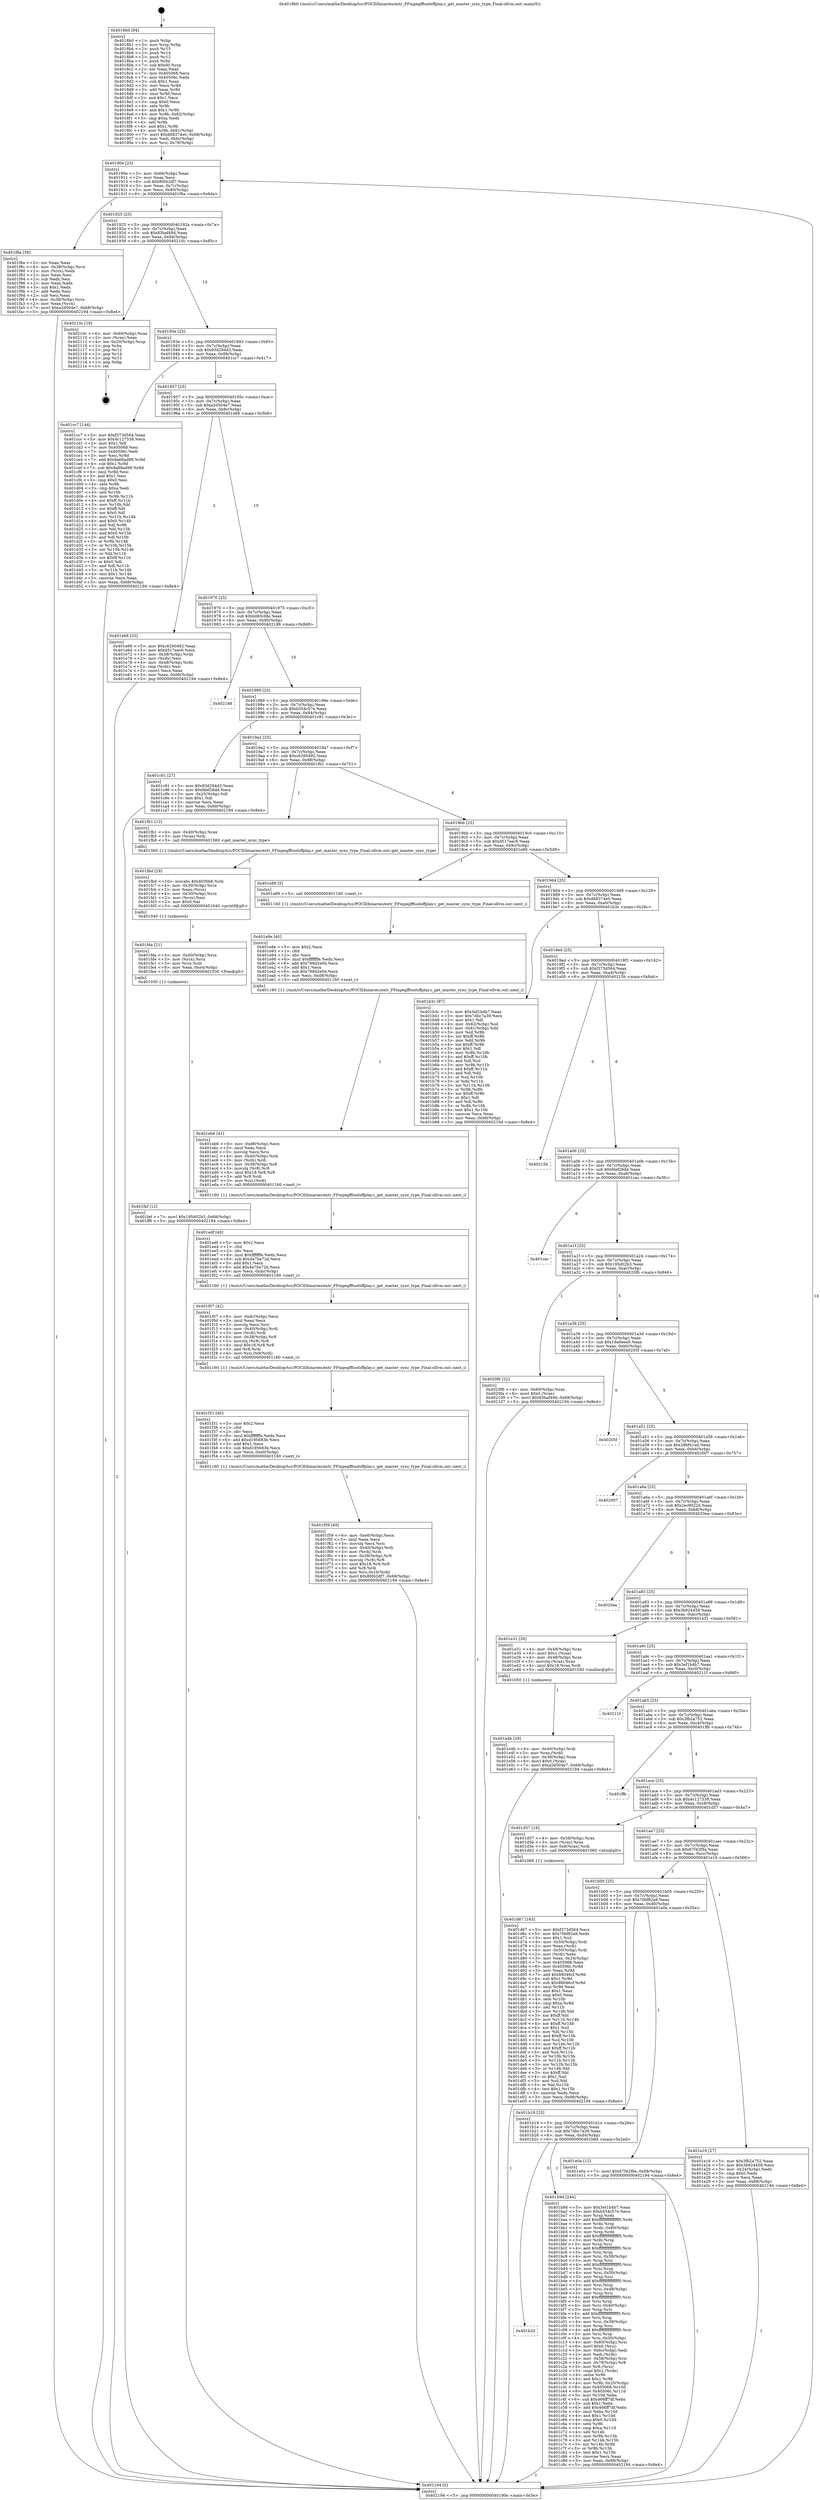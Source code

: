 digraph "0x4018b0" {
  label = "0x4018b0 (/mnt/c/Users/mathe/Desktop/tcc/POCII/binaries/extr_FFmpegfftoolsffplay.c_get_master_sync_type_Final-ollvm.out::main(0))"
  labelloc = "t"
  node[shape=record]

  Entry [label="",width=0.3,height=0.3,shape=circle,fillcolor=black,style=filled]
  "0x40190e" [label="{
     0x40190e [23]\l
     | [instrs]\l
     &nbsp;&nbsp;0x40190e \<+3\>: mov -0x68(%rbp),%eax\l
     &nbsp;&nbsp;0x401911 \<+2\>: mov %eax,%ecx\l
     &nbsp;&nbsp;0x401913 \<+6\>: sub $0x80f42df7,%ecx\l
     &nbsp;&nbsp;0x401919 \<+3\>: mov %eax,-0x7c(%rbp)\l
     &nbsp;&nbsp;0x40191c \<+3\>: mov %ecx,-0x80(%rbp)\l
     &nbsp;&nbsp;0x40191f \<+6\>: je 0000000000401f8a \<main+0x6da\>\l
  }"]
  "0x401f8a" [label="{
     0x401f8a [39]\l
     | [instrs]\l
     &nbsp;&nbsp;0x401f8a \<+2\>: xor %eax,%eax\l
     &nbsp;&nbsp;0x401f8c \<+4\>: mov -0x38(%rbp),%rcx\l
     &nbsp;&nbsp;0x401f90 \<+2\>: mov (%rcx),%edx\l
     &nbsp;&nbsp;0x401f92 \<+2\>: mov %eax,%esi\l
     &nbsp;&nbsp;0x401f94 \<+2\>: sub %edx,%esi\l
     &nbsp;&nbsp;0x401f96 \<+2\>: mov %eax,%edx\l
     &nbsp;&nbsp;0x401f98 \<+3\>: sub $0x1,%edx\l
     &nbsp;&nbsp;0x401f9b \<+2\>: add %edx,%esi\l
     &nbsp;&nbsp;0x401f9d \<+2\>: sub %esi,%eax\l
     &nbsp;&nbsp;0x401f9f \<+4\>: mov -0x38(%rbp),%rcx\l
     &nbsp;&nbsp;0x401fa3 \<+2\>: mov %eax,(%rcx)\l
     &nbsp;&nbsp;0x401fa5 \<+7\>: movl $0xa2d504e7,-0x68(%rbp)\l
     &nbsp;&nbsp;0x401fac \<+5\>: jmp 0000000000402194 \<main+0x8e4\>\l
  }"]
  "0x401925" [label="{
     0x401925 [25]\l
     | [instrs]\l
     &nbsp;&nbsp;0x401925 \<+5\>: jmp 000000000040192a \<main+0x7a\>\l
     &nbsp;&nbsp;0x40192a \<+3\>: mov -0x7c(%rbp),%eax\l
     &nbsp;&nbsp;0x40192d \<+5\>: sub $0x83baf49d,%eax\l
     &nbsp;&nbsp;0x401932 \<+6\>: mov %eax,-0x84(%rbp)\l
     &nbsp;&nbsp;0x401938 \<+6\>: je 000000000040210c \<main+0x85c\>\l
  }"]
  Exit [label="",width=0.3,height=0.3,shape=circle,fillcolor=black,style=filled,peripheries=2]
  "0x40210c" [label="{
     0x40210c [19]\l
     | [instrs]\l
     &nbsp;&nbsp;0x40210c \<+4\>: mov -0x60(%rbp),%rax\l
     &nbsp;&nbsp;0x402110 \<+2\>: mov (%rax),%eax\l
     &nbsp;&nbsp;0x402112 \<+4\>: lea -0x20(%rbp),%rsp\l
     &nbsp;&nbsp;0x402116 \<+1\>: pop %rbx\l
     &nbsp;&nbsp;0x402117 \<+2\>: pop %r12\l
     &nbsp;&nbsp;0x402119 \<+2\>: pop %r14\l
     &nbsp;&nbsp;0x40211b \<+2\>: pop %r15\l
     &nbsp;&nbsp;0x40211d \<+1\>: pop %rbp\l
     &nbsp;&nbsp;0x40211e \<+1\>: ret\l
  }"]
  "0x40193e" [label="{
     0x40193e [25]\l
     | [instrs]\l
     &nbsp;&nbsp;0x40193e \<+5\>: jmp 0000000000401943 \<main+0x93\>\l
     &nbsp;&nbsp;0x401943 \<+3\>: mov -0x7c(%rbp),%eax\l
     &nbsp;&nbsp;0x401946 \<+5\>: sub $0x93d294d3,%eax\l
     &nbsp;&nbsp;0x40194b \<+6\>: mov %eax,-0x88(%rbp)\l
     &nbsp;&nbsp;0x401951 \<+6\>: je 0000000000401cc7 \<main+0x417\>\l
  }"]
  "0x401fef" [label="{
     0x401fef [12]\l
     | [instrs]\l
     &nbsp;&nbsp;0x401fef \<+7\>: movl $0x195d02b3,-0x68(%rbp)\l
     &nbsp;&nbsp;0x401ff6 \<+5\>: jmp 0000000000402194 \<main+0x8e4\>\l
  }"]
  "0x401cc7" [label="{
     0x401cc7 [144]\l
     | [instrs]\l
     &nbsp;&nbsp;0x401cc7 \<+5\>: mov $0xf373d564,%eax\l
     &nbsp;&nbsp;0x401ccc \<+5\>: mov $0x4c127538,%ecx\l
     &nbsp;&nbsp;0x401cd1 \<+2\>: mov $0x1,%dl\l
     &nbsp;&nbsp;0x401cd3 \<+7\>: mov 0x405068,%esi\l
     &nbsp;&nbsp;0x401cda \<+7\>: mov 0x40506c,%edi\l
     &nbsp;&nbsp;0x401ce1 \<+3\>: mov %esi,%r8d\l
     &nbsp;&nbsp;0x401ce4 \<+7\>: add $0x9a68ad99,%r8d\l
     &nbsp;&nbsp;0x401ceb \<+4\>: sub $0x1,%r8d\l
     &nbsp;&nbsp;0x401cef \<+7\>: sub $0x9a68ad99,%r8d\l
     &nbsp;&nbsp;0x401cf6 \<+4\>: imul %r8d,%esi\l
     &nbsp;&nbsp;0x401cfa \<+3\>: and $0x1,%esi\l
     &nbsp;&nbsp;0x401cfd \<+3\>: cmp $0x0,%esi\l
     &nbsp;&nbsp;0x401d00 \<+4\>: sete %r9b\l
     &nbsp;&nbsp;0x401d04 \<+3\>: cmp $0xa,%edi\l
     &nbsp;&nbsp;0x401d07 \<+4\>: setl %r10b\l
     &nbsp;&nbsp;0x401d0b \<+3\>: mov %r9b,%r11b\l
     &nbsp;&nbsp;0x401d0e \<+4\>: xor $0xff,%r11b\l
     &nbsp;&nbsp;0x401d12 \<+3\>: mov %r10b,%bl\l
     &nbsp;&nbsp;0x401d15 \<+3\>: xor $0xff,%bl\l
     &nbsp;&nbsp;0x401d18 \<+3\>: xor $0x0,%dl\l
     &nbsp;&nbsp;0x401d1b \<+3\>: mov %r11b,%r14b\l
     &nbsp;&nbsp;0x401d1e \<+4\>: and $0x0,%r14b\l
     &nbsp;&nbsp;0x401d22 \<+3\>: and %dl,%r9b\l
     &nbsp;&nbsp;0x401d25 \<+3\>: mov %bl,%r15b\l
     &nbsp;&nbsp;0x401d28 \<+4\>: and $0x0,%r15b\l
     &nbsp;&nbsp;0x401d2c \<+3\>: and %dl,%r10b\l
     &nbsp;&nbsp;0x401d2f \<+3\>: or %r9b,%r14b\l
     &nbsp;&nbsp;0x401d32 \<+3\>: or %r10b,%r15b\l
     &nbsp;&nbsp;0x401d35 \<+3\>: xor %r15b,%r14b\l
     &nbsp;&nbsp;0x401d38 \<+3\>: or %bl,%r11b\l
     &nbsp;&nbsp;0x401d3b \<+4\>: xor $0xff,%r11b\l
     &nbsp;&nbsp;0x401d3f \<+3\>: or $0x0,%dl\l
     &nbsp;&nbsp;0x401d42 \<+3\>: and %dl,%r11b\l
     &nbsp;&nbsp;0x401d45 \<+3\>: or %r11b,%r14b\l
     &nbsp;&nbsp;0x401d48 \<+4\>: test $0x1,%r14b\l
     &nbsp;&nbsp;0x401d4c \<+3\>: cmovne %ecx,%eax\l
     &nbsp;&nbsp;0x401d4f \<+3\>: mov %eax,-0x68(%rbp)\l
     &nbsp;&nbsp;0x401d52 \<+5\>: jmp 0000000000402194 \<main+0x8e4\>\l
  }"]
  "0x401957" [label="{
     0x401957 [25]\l
     | [instrs]\l
     &nbsp;&nbsp;0x401957 \<+5\>: jmp 000000000040195c \<main+0xac\>\l
     &nbsp;&nbsp;0x40195c \<+3\>: mov -0x7c(%rbp),%eax\l
     &nbsp;&nbsp;0x40195f \<+5\>: sub $0xa2d504e7,%eax\l
     &nbsp;&nbsp;0x401964 \<+6\>: mov %eax,-0x8c(%rbp)\l
     &nbsp;&nbsp;0x40196a \<+6\>: je 0000000000401e68 \<main+0x5b8\>\l
  }"]
  "0x401fda" [label="{
     0x401fda [21]\l
     | [instrs]\l
     &nbsp;&nbsp;0x401fda \<+4\>: mov -0x40(%rbp),%rcx\l
     &nbsp;&nbsp;0x401fde \<+3\>: mov (%rcx),%rcx\l
     &nbsp;&nbsp;0x401fe1 \<+3\>: mov %rcx,%rdi\l
     &nbsp;&nbsp;0x401fe4 \<+6\>: mov %eax,-0xe4(%rbp)\l
     &nbsp;&nbsp;0x401fea \<+5\>: call 0000000000401030 \<free@plt\>\l
     | [calls]\l
     &nbsp;&nbsp;0x401030 \{1\} (unknown)\l
  }"]
  "0x401e68" [label="{
     0x401e68 [33]\l
     | [instrs]\l
     &nbsp;&nbsp;0x401e68 \<+5\>: mov $0xc6260492,%eax\l
     &nbsp;&nbsp;0x401e6d \<+5\>: mov $0xd517eec6,%ecx\l
     &nbsp;&nbsp;0x401e72 \<+4\>: mov -0x38(%rbp),%rdx\l
     &nbsp;&nbsp;0x401e76 \<+2\>: mov (%rdx),%esi\l
     &nbsp;&nbsp;0x401e78 \<+4\>: mov -0x48(%rbp),%rdx\l
     &nbsp;&nbsp;0x401e7c \<+2\>: cmp (%rdx),%esi\l
     &nbsp;&nbsp;0x401e7e \<+3\>: cmovl %ecx,%eax\l
     &nbsp;&nbsp;0x401e81 \<+3\>: mov %eax,-0x68(%rbp)\l
     &nbsp;&nbsp;0x401e84 \<+5\>: jmp 0000000000402194 \<main+0x8e4\>\l
  }"]
  "0x401970" [label="{
     0x401970 [25]\l
     | [instrs]\l
     &nbsp;&nbsp;0x401970 \<+5\>: jmp 0000000000401975 \<main+0xc5\>\l
     &nbsp;&nbsp;0x401975 \<+3\>: mov -0x7c(%rbp),%eax\l
     &nbsp;&nbsp;0x401978 \<+5\>: sub $0xb065cfde,%eax\l
     &nbsp;&nbsp;0x40197d \<+6\>: mov %eax,-0x90(%rbp)\l
     &nbsp;&nbsp;0x401983 \<+6\>: je 0000000000402188 \<main+0x8d8\>\l
  }"]
  "0x401fbd" [label="{
     0x401fbd [29]\l
     | [instrs]\l
     &nbsp;&nbsp;0x401fbd \<+10\>: movabs $0x4030b6,%rdi\l
     &nbsp;&nbsp;0x401fc7 \<+4\>: mov -0x30(%rbp),%rcx\l
     &nbsp;&nbsp;0x401fcb \<+2\>: mov %eax,(%rcx)\l
     &nbsp;&nbsp;0x401fcd \<+4\>: mov -0x30(%rbp),%rcx\l
     &nbsp;&nbsp;0x401fd1 \<+2\>: mov (%rcx),%esi\l
     &nbsp;&nbsp;0x401fd3 \<+2\>: mov $0x0,%al\l
     &nbsp;&nbsp;0x401fd5 \<+5\>: call 0000000000401040 \<printf@plt\>\l
     | [calls]\l
     &nbsp;&nbsp;0x401040 \{1\} (unknown)\l
  }"]
  "0x402188" [label="{
     0x402188\l
  }", style=dashed]
  "0x401989" [label="{
     0x401989 [25]\l
     | [instrs]\l
     &nbsp;&nbsp;0x401989 \<+5\>: jmp 000000000040198e \<main+0xde\>\l
     &nbsp;&nbsp;0x40198e \<+3\>: mov -0x7c(%rbp),%eax\l
     &nbsp;&nbsp;0x401991 \<+5\>: sub $0xb554c57e,%eax\l
     &nbsp;&nbsp;0x401996 \<+6\>: mov %eax,-0x94(%rbp)\l
     &nbsp;&nbsp;0x40199c \<+6\>: je 0000000000401c91 \<main+0x3e1\>\l
  }"]
  "0x401f59" [label="{
     0x401f59 [49]\l
     | [instrs]\l
     &nbsp;&nbsp;0x401f59 \<+6\>: mov -0xe0(%rbp),%ecx\l
     &nbsp;&nbsp;0x401f5f \<+3\>: imul %eax,%ecx\l
     &nbsp;&nbsp;0x401f62 \<+3\>: movslq %ecx,%rsi\l
     &nbsp;&nbsp;0x401f65 \<+4\>: mov -0x40(%rbp),%rdi\l
     &nbsp;&nbsp;0x401f69 \<+3\>: mov (%rdi),%rdi\l
     &nbsp;&nbsp;0x401f6c \<+4\>: mov -0x38(%rbp),%r8\l
     &nbsp;&nbsp;0x401f70 \<+3\>: movslq (%r8),%r8\l
     &nbsp;&nbsp;0x401f73 \<+4\>: imul $0x18,%r8,%r8\l
     &nbsp;&nbsp;0x401f77 \<+3\>: add %r8,%rdi\l
     &nbsp;&nbsp;0x401f7a \<+4\>: mov %rsi,0x10(%rdi)\l
     &nbsp;&nbsp;0x401f7e \<+7\>: movl $0x80f42df7,-0x68(%rbp)\l
     &nbsp;&nbsp;0x401f85 \<+5\>: jmp 0000000000402194 \<main+0x8e4\>\l
  }"]
  "0x401c91" [label="{
     0x401c91 [27]\l
     | [instrs]\l
     &nbsp;&nbsp;0x401c91 \<+5\>: mov $0x93d294d3,%eax\l
     &nbsp;&nbsp;0x401c96 \<+5\>: mov $0xfdef26dd,%ecx\l
     &nbsp;&nbsp;0x401c9b \<+3\>: mov -0x25(%rbp),%dl\l
     &nbsp;&nbsp;0x401c9e \<+3\>: test $0x1,%dl\l
     &nbsp;&nbsp;0x401ca1 \<+3\>: cmovne %ecx,%eax\l
     &nbsp;&nbsp;0x401ca4 \<+3\>: mov %eax,-0x68(%rbp)\l
     &nbsp;&nbsp;0x401ca7 \<+5\>: jmp 0000000000402194 \<main+0x8e4\>\l
  }"]
  "0x4019a2" [label="{
     0x4019a2 [25]\l
     | [instrs]\l
     &nbsp;&nbsp;0x4019a2 \<+5\>: jmp 00000000004019a7 \<main+0xf7\>\l
     &nbsp;&nbsp;0x4019a7 \<+3\>: mov -0x7c(%rbp),%eax\l
     &nbsp;&nbsp;0x4019aa \<+5\>: sub $0xc6260492,%eax\l
     &nbsp;&nbsp;0x4019af \<+6\>: mov %eax,-0x98(%rbp)\l
     &nbsp;&nbsp;0x4019b5 \<+6\>: je 0000000000401fb1 \<main+0x701\>\l
  }"]
  "0x401f31" [label="{
     0x401f31 [40]\l
     | [instrs]\l
     &nbsp;&nbsp;0x401f31 \<+5\>: mov $0x2,%ecx\l
     &nbsp;&nbsp;0x401f36 \<+1\>: cltd\l
     &nbsp;&nbsp;0x401f37 \<+2\>: idiv %ecx\l
     &nbsp;&nbsp;0x401f39 \<+6\>: imul $0xfffffffe,%edx,%ecx\l
     &nbsp;&nbsp;0x401f3f \<+6\>: add $0xd195683b,%ecx\l
     &nbsp;&nbsp;0x401f45 \<+3\>: add $0x1,%ecx\l
     &nbsp;&nbsp;0x401f48 \<+6\>: sub $0xd195683b,%ecx\l
     &nbsp;&nbsp;0x401f4e \<+6\>: mov %ecx,-0xe0(%rbp)\l
     &nbsp;&nbsp;0x401f54 \<+5\>: call 0000000000401160 \<next_i\>\l
     | [calls]\l
     &nbsp;&nbsp;0x401160 \{1\} (/mnt/c/Users/mathe/Desktop/tcc/POCII/binaries/extr_FFmpegfftoolsffplay.c_get_master_sync_type_Final-ollvm.out::next_i)\l
  }"]
  "0x401fb1" [label="{
     0x401fb1 [12]\l
     | [instrs]\l
     &nbsp;&nbsp;0x401fb1 \<+4\>: mov -0x40(%rbp),%rax\l
     &nbsp;&nbsp;0x401fb5 \<+3\>: mov (%rax),%rdi\l
     &nbsp;&nbsp;0x401fb8 \<+5\>: call 0000000000401560 \<get_master_sync_type\>\l
     | [calls]\l
     &nbsp;&nbsp;0x401560 \{1\} (/mnt/c/Users/mathe/Desktop/tcc/POCII/binaries/extr_FFmpegfftoolsffplay.c_get_master_sync_type_Final-ollvm.out::get_master_sync_type)\l
  }"]
  "0x4019bb" [label="{
     0x4019bb [25]\l
     | [instrs]\l
     &nbsp;&nbsp;0x4019bb \<+5\>: jmp 00000000004019c0 \<main+0x110\>\l
     &nbsp;&nbsp;0x4019c0 \<+3\>: mov -0x7c(%rbp),%eax\l
     &nbsp;&nbsp;0x4019c3 \<+5\>: sub $0xd517eec6,%eax\l
     &nbsp;&nbsp;0x4019c8 \<+6\>: mov %eax,-0x9c(%rbp)\l
     &nbsp;&nbsp;0x4019ce \<+6\>: je 0000000000401e89 \<main+0x5d9\>\l
  }"]
  "0x401f07" [label="{
     0x401f07 [42]\l
     | [instrs]\l
     &nbsp;&nbsp;0x401f07 \<+6\>: mov -0xdc(%rbp),%ecx\l
     &nbsp;&nbsp;0x401f0d \<+3\>: imul %eax,%ecx\l
     &nbsp;&nbsp;0x401f10 \<+3\>: movslq %ecx,%rsi\l
     &nbsp;&nbsp;0x401f13 \<+4\>: mov -0x40(%rbp),%rdi\l
     &nbsp;&nbsp;0x401f17 \<+3\>: mov (%rdi),%rdi\l
     &nbsp;&nbsp;0x401f1a \<+4\>: mov -0x38(%rbp),%r8\l
     &nbsp;&nbsp;0x401f1e \<+3\>: movslq (%r8),%r8\l
     &nbsp;&nbsp;0x401f21 \<+4\>: imul $0x18,%r8,%r8\l
     &nbsp;&nbsp;0x401f25 \<+3\>: add %r8,%rdi\l
     &nbsp;&nbsp;0x401f28 \<+4\>: mov %rsi,0x8(%rdi)\l
     &nbsp;&nbsp;0x401f2c \<+5\>: call 0000000000401160 \<next_i\>\l
     | [calls]\l
     &nbsp;&nbsp;0x401160 \{1\} (/mnt/c/Users/mathe/Desktop/tcc/POCII/binaries/extr_FFmpegfftoolsffplay.c_get_master_sync_type_Final-ollvm.out::next_i)\l
  }"]
  "0x401e89" [label="{
     0x401e89 [5]\l
     | [instrs]\l
     &nbsp;&nbsp;0x401e89 \<+5\>: call 0000000000401160 \<next_i\>\l
     | [calls]\l
     &nbsp;&nbsp;0x401160 \{1\} (/mnt/c/Users/mathe/Desktop/tcc/POCII/binaries/extr_FFmpegfftoolsffplay.c_get_master_sync_type_Final-ollvm.out::next_i)\l
  }"]
  "0x4019d4" [label="{
     0x4019d4 [25]\l
     | [instrs]\l
     &nbsp;&nbsp;0x4019d4 \<+5\>: jmp 00000000004019d9 \<main+0x129\>\l
     &nbsp;&nbsp;0x4019d9 \<+3\>: mov -0x7c(%rbp),%eax\l
     &nbsp;&nbsp;0x4019dc \<+5\>: sub $0xd68374e0,%eax\l
     &nbsp;&nbsp;0x4019e1 \<+6\>: mov %eax,-0xa0(%rbp)\l
     &nbsp;&nbsp;0x4019e7 \<+6\>: je 0000000000401b3c \<main+0x28c\>\l
  }"]
  "0x401edf" [label="{
     0x401edf [40]\l
     | [instrs]\l
     &nbsp;&nbsp;0x401edf \<+5\>: mov $0x2,%ecx\l
     &nbsp;&nbsp;0x401ee4 \<+1\>: cltd\l
     &nbsp;&nbsp;0x401ee5 \<+2\>: idiv %ecx\l
     &nbsp;&nbsp;0x401ee7 \<+6\>: imul $0xfffffffe,%edx,%ecx\l
     &nbsp;&nbsp;0x401eed \<+6\>: sub $0x4a7ba72d,%ecx\l
     &nbsp;&nbsp;0x401ef3 \<+3\>: add $0x1,%ecx\l
     &nbsp;&nbsp;0x401ef6 \<+6\>: add $0x4a7ba72d,%ecx\l
     &nbsp;&nbsp;0x401efc \<+6\>: mov %ecx,-0xdc(%rbp)\l
     &nbsp;&nbsp;0x401f02 \<+5\>: call 0000000000401160 \<next_i\>\l
     | [calls]\l
     &nbsp;&nbsp;0x401160 \{1\} (/mnt/c/Users/mathe/Desktop/tcc/POCII/binaries/extr_FFmpegfftoolsffplay.c_get_master_sync_type_Final-ollvm.out::next_i)\l
  }"]
  "0x401b3c" [label="{
     0x401b3c [97]\l
     | [instrs]\l
     &nbsp;&nbsp;0x401b3c \<+5\>: mov $0x3ef1b4b7,%eax\l
     &nbsp;&nbsp;0x401b41 \<+5\>: mov $0x7dbc7a39,%ecx\l
     &nbsp;&nbsp;0x401b46 \<+2\>: mov $0x1,%dl\l
     &nbsp;&nbsp;0x401b48 \<+4\>: mov -0x62(%rbp),%sil\l
     &nbsp;&nbsp;0x401b4c \<+4\>: mov -0x61(%rbp),%dil\l
     &nbsp;&nbsp;0x401b50 \<+3\>: mov %sil,%r8b\l
     &nbsp;&nbsp;0x401b53 \<+4\>: xor $0xff,%r8b\l
     &nbsp;&nbsp;0x401b57 \<+3\>: mov %dil,%r9b\l
     &nbsp;&nbsp;0x401b5a \<+4\>: xor $0xff,%r9b\l
     &nbsp;&nbsp;0x401b5e \<+3\>: xor $0x1,%dl\l
     &nbsp;&nbsp;0x401b61 \<+3\>: mov %r8b,%r10b\l
     &nbsp;&nbsp;0x401b64 \<+4\>: and $0xff,%r10b\l
     &nbsp;&nbsp;0x401b68 \<+3\>: and %dl,%sil\l
     &nbsp;&nbsp;0x401b6b \<+3\>: mov %r9b,%r11b\l
     &nbsp;&nbsp;0x401b6e \<+4\>: and $0xff,%r11b\l
     &nbsp;&nbsp;0x401b72 \<+3\>: and %dl,%dil\l
     &nbsp;&nbsp;0x401b75 \<+3\>: or %sil,%r10b\l
     &nbsp;&nbsp;0x401b78 \<+3\>: or %dil,%r11b\l
     &nbsp;&nbsp;0x401b7b \<+3\>: xor %r11b,%r10b\l
     &nbsp;&nbsp;0x401b7e \<+3\>: or %r9b,%r8b\l
     &nbsp;&nbsp;0x401b81 \<+4\>: xor $0xff,%r8b\l
     &nbsp;&nbsp;0x401b85 \<+3\>: or $0x1,%dl\l
     &nbsp;&nbsp;0x401b88 \<+3\>: and %dl,%r8b\l
     &nbsp;&nbsp;0x401b8b \<+3\>: or %r8b,%r10b\l
     &nbsp;&nbsp;0x401b8e \<+4\>: test $0x1,%r10b\l
     &nbsp;&nbsp;0x401b92 \<+3\>: cmovne %ecx,%eax\l
     &nbsp;&nbsp;0x401b95 \<+3\>: mov %eax,-0x68(%rbp)\l
     &nbsp;&nbsp;0x401b98 \<+5\>: jmp 0000000000402194 \<main+0x8e4\>\l
  }"]
  "0x4019ed" [label="{
     0x4019ed [25]\l
     | [instrs]\l
     &nbsp;&nbsp;0x4019ed \<+5\>: jmp 00000000004019f2 \<main+0x142\>\l
     &nbsp;&nbsp;0x4019f2 \<+3\>: mov -0x7c(%rbp),%eax\l
     &nbsp;&nbsp;0x4019f5 \<+5\>: sub $0xf373d564,%eax\l
     &nbsp;&nbsp;0x4019fa \<+6\>: mov %eax,-0xa4(%rbp)\l
     &nbsp;&nbsp;0x401a00 \<+6\>: je 000000000040215b \<main+0x8ab\>\l
  }"]
  "0x402194" [label="{
     0x402194 [5]\l
     | [instrs]\l
     &nbsp;&nbsp;0x402194 \<+5\>: jmp 000000000040190e \<main+0x5e\>\l
  }"]
  "0x4018b0" [label="{
     0x4018b0 [94]\l
     | [instrs]\l
     &nbsp;&nbsp;0x4018b0 \<+1\>: push %rbp\l
     &nbsp;&nbsp;0x4018b1 \<+3\>: mov %rsp,%rbp\l
     &nbsp;&nbsp;0x4018b4 \<+2\>: push %r15\l
     &nbsp;&nbsp;0x4018b6 \<+2\>: push %r14\l
     &nbsp;&nbsp;0x4018b8 \<+2\>: push %r12\l
     &nbsp;&nbsp;0x4018ba \<+1\>: push %rbx\l
     &nbsp;&nbsp;0x4018bb \<+7\>: sub $0xd0,%rsp\l
     &nbsp;&nbsp;0x4018c2 \<+2\>: xor %eax,%eax\l
     &nbsp;&nbsp;0x4018c4 \<+7\>: mov 0x405068,%ecx\l
     &nbsp;&nbsp;0x4018cb \<+7\>: mov 0x40506c,%edx\l
     &nbsp;&nbsp;0x4018d2 \<+3\>: sub $0x1,%eax\l
     &nbsp;&nbsp;0x4018d5 \<+3\>: mov %ecx,%r8d\l
     &nbsp;&nbsp;0x4018d8 \<+3\>: add %eax,%r8d\l
     &nbsp;&nbsp;0x4018db \<+4\>: imul %r8d,%ecx\l
     &nbsp;&nbsp;0x4018df \<+3\>: and $0x1,%ecx\l
     &nbsp;&nbsp;0x4018e2 \<+3\>: cmp $0x0,%ecx\l
     &nbsp;&nbsp;0x4018e5 \<+4\>: sete %r9b\l
     &nbsp;&nbsp;0x4018e9 \<+4\>: and $0x1,%r9b\l
     &nbsp;&nbsp;0x4018ed \<+4\>: mov %r9b,-0x62(%rbp)\l
     &nbsp;&nbsp;0x4018f1 \<+3\>: cmp $0xa,%edx\l
     &nbsp;&nbsp;0x4018f4 \<+4\>: setl %r9b\l
     &nbsp;&nbsp;0x4018f8 \<+4\>: and $0x1,%r9b\l
     &nbsp;&nbsp;0x4018fc \<+4\>: mov %r9b,-0x61(%rbp)\l
     &nbsp;&nbsp;0x401900 \<+7\>: movl $0xd68374e0,-0x68(%rbp)\l
     &nbsp;&nbsp;0x401907 \<+3\>: mov %edi,-0x6c(%rbp)\l
     &nbsp;&nbsp;0x40190a \<+4\>: mov %rsi,-0x78(%rbp)\l
  }"]
  "0x401eb6" [label="{
     0x401eb6 [41]\l
     | [instrs]\l
     &nbsp;&nbsp;0x401eb6 \<+6\>: mov -0xd8(%rbp),%ecx\l
     &nbsp;&nbsp;0x401ebc \<+3\>: imul %eax,%ecx\l
     &nbsp;&nbsp;0x401ebf \<+3\>: movslq %ecx,%rsi\l
     &nbsp;&nbsp;0x401ec2 \<+4\>: mov -0x40(%rbp),%rdi\l
     &nbsp;&nbsp;0x401ec6 \<+3\>: mov (%rdi),%rdi\l
     &nbsp;&nbsp;0x401ec9 \<+4\>: mov -0x38(%rbp),%r8\l
     &nbsp;&nbsp;0x401ecd \<+3\>: movslq (%r8),%r8\l
     &nbsp;&nbsp;0x401ed0 \<+4\>: imul $0x18,%r8,%r8\l
     &nbsp;&nbsp;0x401ed4 \<+3\>: add %r8,%rdi\l
     &nbsp;&nbsp;0x401ed7 \<+3\>: mov %rsi,(%rdi)\l
     &nbsp;&nbsp;0x401eda \<+5\>: call 0000000000401160 \<next_i\>\l
     | [calls]\l
     &nbsp;&nbsp;0x401160 \{1\} (/mnt/c/Users/mathe/Desktop/tcc/POCII/binaries/extr_FFmpegfftoolsffplay.c_get_master_sync_type_Final-ollvm.out::next_i)\l
  }"]
  "0x40215b" [label="{
     0x40215b\l
  }", style=dashed]
  "0x401a06" [label="{
     0x401a06 [25]\l
     | [instrs]\l
     &nbsp;&nbsp;0x401a06 \<+5\>: jmp 0000000000401a0b \<main+0x15b\>\l
     &nbsp;&nbsp;0x401a0b \<+3\>: mov -0x7c(%rbp),%eax\l
     &nbsp;&nbsp;0x401a0e \<+5\>: sub $0xfdef26dd,%eax\l
     &nbsp;&nbsp;0x401a13 \<+6\>: mov %eax,-0xa8(%rbp)\l
     &nbsp;&nbsp;0x401a19 \<+6\>: je 0000000000401cac \<main+0x3fc\>\l
  }"]
  "0x401e8e" [label="{
     0x401e8e [40]\l
     | [instrs]\l
     &nbsp;&nbsp;0x401e8e \<+5\>: mov $0x2,%ecx\l
     &nbsp;&nbsp;0x401e93 \<+1\>: cltd\l
     &nbsp;&nbsp;0x401e94 \<+2\>: idiv %ecx\l
     &nbsp;&nbsp;0x401e96 \<+6\>: imul $0xfffffffe,%edx,%ecx\l
     &nbsp;&nbsp;0x401e9c \<+6\>: add $0x798d2e0d,%ecx\l
     &nbsp;&nbsp;0x401ea2 \<+3\>: add $0x1,%ecx\l
     &nbsp;&nbsp;0x401ea5 \<+6\>: sub $0x798d2e0d,%ecx\l
     &nbsp;&nbsp;0x401eab \<+6\>: mov %ecx,-0xd8(%rbp)\l
     &nbsp;&nbsp;0x401eb1 \<+5\>: call 0000000000401160 \<next_i\>\l
     | [calls]\l
     &nbsp;&nbsp;0x401160 \{1\} (/mnt/c/Users/mathe/Desktop/tcc/POCII/binaries/extr_FFmpegfftoolsffplay.c_get_master_sync_type_Final-ollvm.out::next_i)\l
  }"]
  "0x401cac" [label="{
     0x401cac\l
  }", style=dashed]
  "0x401a1f" [label="{
     0x401a1f [25]\l
     | [instrs]\l
     &nbsp;&nbsp;0x401a1f \<+5\>: jmp 0000000000401a24 \<main+0x174\>\l
     &nbsp;&nbsp;0x401a24 \<+3\>: mov -0x7c(%rbp),%eax\l
     &nbsp;&nbsp;0x401a27 \<+5\>: sub $0x195d02b3,%eax\l
     &nbsp;&nbsp;0x401a2c \<+6\>: mov %eax,-0xac(%rbp)\l
     &nbsp;&nbsp;0x401a32 \<+6\>: je 00000000004020f6 \<main+0x846\>\l
  }"]
  "0x401e4b" [label="{
     0x401e4b [29]\l
     | [instrs]\l
     &nbsp;&nbsp;0x401e4b \<+4\>: mov -0x40(%rbp),%rdi\l
     &nbsp;&nbsp;0x401e4f \<+3\>: mov %rax,(%rdi)\l
     &nbsp;&nbsp;0x401e52 \<+4\>: mov -0x38(%rbp),%rax\l
     &nbsp;&nbsp;0x401e56 \<+6\>: movl $0x0,(%rax)\l
     &nbsp;&nbsp;0x401e5c \<+7\>: movl $0xa2d504e7,-0x68(%rbp)\l
     &nbsp;&nbsp;0x401e63 \<+5\>: jmp 0000000000402194 \<main+0x8e4\>\l
  }"]
  "0x4020f6" [label="{
     0x4020f6 [22]\l
     | [instrs]\l
     &nbsp;&nbsp;0x4020f6 \<+4\>: mov -0x60(%rbp),%rax\l
     &nbsp;&nbsp;0x4020fa \<+6\>: movl $0x0,(%rax)\l
     &nbsp;&nbsp;0x402100 \<+7\>: movl $0x83baf49d,-0x68(%rbp)\l
     &nbsp;&nbsp;0x402107 \<+5\>: jmp 0000000000402194 \<main+0x8e4\>\l
  }"]
  "0x401a38" [label="{
     0x401a38 [25]\l
     | [instrs]\l
     &nbsp;&nbsp;0x401a38 \<+5\>: jmp 0000000000401a3d \<main+0x18d\>\l
     &nbsp;&nbsp;0x401a3d \<+3\>: mov -0x7c(%rbp),%eax\l
     &nbsp;&nbsp;0x401a40 \<+5\>: sub $0x19a9eea9,%eax\l
     &nbsp;&nbsp;0x401a45 \<+6\>: mov %eax,-0xb0(%rbp)\l
     &nbsp;&nbsp;0x401a4b \<+6\>: je 000000000040205f \<main+0x7af\>\l
  }"]
  "0x401d67" [label="{
     0x401d67 [163]\l
     | [instrs]\l
     &nbsp;&nbsp;0x401d67 \<+5\>: mov $0xf373d564,%ecx\l
     &nbsp;&nbsp;0x401d6c \<+5\>: mov $0x70bf82a9,%edx\l
     &nbsp;&nbsp;0x401d71 \<+3\>: mov $0x1,%sil\l
     &nbsp;&nbsp;0x401d74 \<+4\>: mov -0x50(%rbp),%rdi\l
     &nbsp;&nbsp;0x401d78 \<+2\>: mov %eax,(%rdi)\l
     &nbsp;&nbsp;0x401d7a \<+4\>: mov -0x50(%rbp),%rdi\l
     &nbsp;&nbsp;0x401d7e \<+2\>: mov (%rdi),%eax\l
     &nbsp;&nbsp;0x401d80 \<+3\>: mov %eax,-0x24(%rbp)\l
     &nbsp;&nbsp;0x401d83 \<+7\>: mov 0x405068,%eax\l
     &nbsp;&nbsp;0x401d8a \<+8\>: mov 0x40506c,%r8d\l
     &nbsp;&nbsp;0x401d92 \<+3\>: mov %eax,%r9d\l
     &nbsp;&nbsp;0x401d95 \<+7\>: add $0x88046cf,%r9d\l
     &nbsp;&nbsp;0x401d9c \<+4\>: sub $0x1,%r9d\l
     &nbsp;&nbsp;0x401da0 \<+7\>: sub $0x88046cf,%r9d\l
     &nbsp;&nbsp;0x401da7 \<+4\>: imul %r9d,%eax\l
     &nbsp;&nbsp;0x401dab \<+3\>: and $0x1,%eax\l
     &nbsp;&nbsp;0x401dae \<+3\>: cmp $0x0,%eax\l
     &nbsp;&nbsp;0x401db1 \<+4\>: sete %r10b\l
     &nbsp;&nbsp;0x401db5 \<+4\>: cmp $0xa,%r8d\l
     &nbsp;&nbsp;0x401db9 \<+4\>: setl %r11b\l
     &nbsp;&nbsp;0x401dbd \<+3\>: mov %r10b,%bl\l
     &nbsp;&nbsp;0x401dc0 \<+3\>: xor $0xff,%bl\l
     &nbsp;&nbsp;0x401dc3 \<+3\>: mov %r11b,%r14b\l
     &nbsp;&nbsp;0x401dc6 \<+4\>: xor $0xff,%r14b\l
     &nbsp;&nbsp;0x401dca \<+4\>: xor $0x1,%sil\l
     &nbsp;&nbsp;0x401dce \<+3\>: mov %bl,%r15b\l
     &nbsp;&nbsp;0x401dd1 \<+4\>: and $0xff,%r15b\l
     &nbsp;&nbsp;0x401dd5 \<+3\>: and %sil,%r10b\l
     &nbsp;&nbsp;0x401dd8 \<+3\>: mov %r14b,%r12b\l
     &nbsp;&nbsp;0x401ddb \<+4\>: and $0xff,%r12b\l
     &nbsp;&nbsp;0x401ddf \<+3\>: and %sil,%r11b\l
     &nbsp;&nbsp;0x401de2 \<+3\>: or %r10b,%r15b\l
     &nbsp;&nbsp;0x401de5 \<+3\>: or %r11b,%r12b\l
     &nbsp;&nbsp;0x401de8 \<+3\>: xor %r12b,%r15b\l
     &nbsp;&nbsp;0x401deb \<+3\>: or %r14b,%bl\l
     &nbsp;&nbsp;0x401dee \<+3\>: xor $0xff,%bl\l
     &nbsp;&nbsp;0x401df1 \<+4\>: or $0x1,%sil\l
     &nbsp;&nbsp;0x401df5 \<+3\>: and %sil,%bl\l
     &nbsp;&nbsp;0x401df8 \<+3\>: or %bl,%r15b\l
     &nbsp;&nbsp;0x401dfb \<+4\>: test $0x1,%r15b\l
     &nbsp;&nbsp;0x401dff \<+3\>: cmovne %edx,%ecx\l
     &nbsp;&nbsp;0x401e02 \<+3\>: mov %ecx,-0x68(%rbp)\l
     &nbsp;&nbsp;0x401e05 \<+5\>: jmp 0000000000402194 \<main+0x8e4\>\l
  }"]
  "0x40205f" [label="{
     0x40205f\l
  }", style=dashed]
  "0x401a51" [label="{
     0x401a51 [25]\l
     | [instrs]\l
     &nbsp;&nbsp;0x401a51 \<+5\>: jmp 0000000000401a56 \<main+0x1a6\>\l
     &nbsp;&nbsp;0x401a56 \<+3\>: mov -0x7c(%rbp),%eax\l
     &nbsp;&nbsp;0x401a59 \<+5\>: sub $0x28bf41ad,%eax\l
     &nbsp;&nbsp;0x401a5e \<+6\>: mov %eax,-0xb4(%rbp)\l
     &nbsp;&nbsp;0x401a64 \<+6\>: je 0000000000402007 \<main+0x757\>\l
  }"]
  "0x401b32" [label="{
     0x401b32\l
  }", style=dashed]
  "0x402007" [label="{
     0x402007\l
  }", style=dashed]
  "0x401a6a" [label="{
     0x401a6a [25]\l
     | [instrs]\l
     &nbsp;&nbsp;0x401a6a \<+5\>: jmp 0000000000401a6f \<main+0x1bf\>\l
     &nbsp;&nbsp;0x401a6f \<+3\>: mov -0x7c(%rbp),%eax\l
     &nbsp;&nbsp;0x401a72 \<+5\>: sub $0x2ec9022d,%eax\l
     &nbsp;&nbsp;0x401a77 \<+6\>: mov %eax,-0xb8(%rbp)\l
     &nbsp;&nbsp;0x401a7d \<+6\>: je 00000000004020ea \<main+0x83a\>\l
  }"]
  "0x401b9d" [label="{
     0x401b9d [244]\l
     | [instrs]\l
     &nbsp;&nbsp;0x401b9d \<+5\>: mov $0x3ef1b4b7,%eax\l
     &nbsp;&nbsp;0x401ba2 \<+5\>: mov $0xb554c57e,%ecx\l
     &nbsp;&nbsp;0x401ba7 \<+3\>: mov %rsp,%rdx\l
     &nbsp;&nbsp;0x401baa \<+4\>: add $0xfffffffffffffff0,%rdx\l
     &nbsp;&nbsp;0x401bae \<+3\>: mov %rdx,%rsp\l
     &nbsp;&nbsp;0x401bb1 \<+4\>: mov %rdx,-0x60(%rbp)\l
     &nbsp;&nbsp;0x401bb5 \<+3\>: mov %rsp,%rdx\l
     &nbsp;&nbsp;0x401bb8 \<+4\>: add $0xfffffffffffffff0,%rdx\l
     &nbsp;&nbsp;0x401bbc \<+3\>: mov %rdx,%rsp\l
     &nbsp;&nbsp;0x401bbf \<+3\>: mov %rsp,%rsi\l
     &nbsp;&nbsp;0x401bc2 \<+4\>: add $0xfffffffffffffff0,%rsi\l
     &nbsp;&nbsp;0x401bc6 \<+3\>: mov %rsi,%rsp\l
     &nbsp;&nbsp;0x401bc9 \<+4\>: mov %rsi,-0x58(%rbp)\l
     &nbsp;&nbsp;0x401bcd \<+3\>: mov %rsp,%rsi\l
     &nbsp;&nbsp;0x401bd0 \<+4\>: add $0xfffffffffffffff0,%rsi\l
     &nbsp;&nbsp;0x401bd4 \<+3\>: mov %rsi,%rsp\l
     &nbsp;&nbsp;0x401bd7 \<+4\>: mov %rsi,-0x50(%rbp)\l
     &nbsp;&nbsp;0x401bdb \<+3\>: mov %rsp,%rsi\l
     &nbsp;&nbsp;0x401bde \<+4\>: add $0xfffffffffffffff0,%rsi\l
     &nbsp;&nbsp;0x401be2 \<+3\>: mov %rsi,%rsp\l
     &nbsp;&nbsp;0x401be5 \<+4\>: mov %rsi,-0x48(%rbp)\l
     &nbsp;&nbsp;0x401be9 \<+3\>: mov %rsp,%rsi\l
     &nbsp;&nbsp;0x401bec \<+4\>: add $0xfffffffffffffff0,%rsi\l
     &nbsp;&nbsp;0x401bf0 \<+3\>: mov %rsi,%rsp\l
     &nbsp;&nbsp;0x401bf3 \<+4\>: mov %rsi,-0x40(%rbp)\l
     &nbsp;&nbsp;0x401bf7 \<+3\>: mov %rsp,%rsi\l
     &nbsp;&nbsp;0x401bfa \<+4\>: add $0xfffffffffffffff0,%rsi\l
     &nbsp;&nbsp;0x401bfe \<+3\>: mov %rsi,%rsp\l
     &nbsp;&nbsp;0x401c01 \<+4\>: mov %rsi,-0x38(%rbp)\l
     &nbsp;&nbsp;0x401c05 \<+3\>: mov %rsp,%rsi\l
     &nbsp;&nbsp;0x401c08 \<+4\>: add $0xfffffffffffffff0,%rsi\l
     &nbsp;&nbsp;0x401c0c \<+3\>: mov %rsi,%rsp\l
     &nbsp;&nbsp;0x401c0f \<+4\>: mov %rsi,-0x30(%rbp)\l
     &nbsp;&nbsp;0x401c13 \<+4\>: mov -0x60(%rbp),%rsi\l
     &nbsp;&nbsp;0x401c17 \<+6\>: movl $0x0,(%rsi)\l
     &nbsp;&nbsp;0x401c1d \<+3\>: mov -0x6c(%rbp),%edi\l
     &nbsp;&nbsp;0x401c20 \<+2\>: mov %edi,(%rdx)\l
     &nbsp;&nbsp;0x401c22 \<+4\>: mov -0x58(%rbp),%rsi\l
     &nbsp;&nbsp;0x401c26 \<+4\>: mov -0x78(%rbp),%r8\l
     &nbsp;&nbsp;0x401c2a \<+3\>: mov %r8,(%rsi)\l
     &nbsp;&nbsp;0x401c2d \<+3\>: cmpl $0x2,(%rdx)\l
     &nbsp;&nbsp;0x401c30 \<+4\>: setne %r9b\l
     &nbsp;&nbsp;0x401c34 \<+4\>: and $0x1,%r9b\l
     &nbsp;&nbsp;0x401c38 \<+4\>: mov %r9b,-0x25(%rbp)\l
     &nbsp;&nbsp;0x401c3c \<+8\>: mov 0x405068,%r10d\l
     &nbsp;&nbsp;0x401c44 \<+8\>: mov 0x40506c,%r11d\l
     &nbsp;&nbsp;0x401c4c \<+3\>: mov %r10d,%ebx\l
     &nbsp;&nbsp;0x401c4f \<+6\>: sub $0x466ff7df,%ebx\l
     &nbsp;&nbsp;0x401c55 \<+3\>: sub $0x1,%ebx\l
     &nbsp;&nbsp;0x401c58 \<+6\>: add $0x466ff7df,%ebx\l
     &nbsp;&nbsp;0x401c5e \<+4\>: imul %ebx,%r10d\l
     &nbsp;&nbsp;0x401c62 \<+4\>: and $0x1,%r10d\l
     &nbsp;&nbsp;0x401c66 \<+4\>: cmp $0x0,%r10d\l
     &nbsp;&nbsp;0x401c6a \<+4\>: sete %r9b\l
     &nbsp;&nbsp;0x401c6e \<+4\>: cmp $0xa,%r11d\l
     &nbsp;&nbsp;0x401c72 \<+4\>: setl %r14b\l
     &nbsp;&nbsp;0x401c76 \<+3\>: mov %r9b,%r15b\l
     &nbsp;&nbsp;0x401c79 \<+3\>: and %r14b,%r15b\l
     &nbsp;&nbsp;0x401c7c \<+3\>: xor %r14b,%r9b\l
     &nbsp;&nbsp;0x401c7f \<+3\>: or %r9b,%r15b\l
     &nbsp;&nbsp;0x401c82 \<+4\>: test $0x1,%r15b\l
     &nbsp;&nbsp;0x401c86 \<+3\>: cmovne %ecx,%eax\l
     &nbsp;&nbsp;0x401c89 \<+3\>: mov %eax,-0x68(%rbp)\l
     &nbsp;&nbsp;0x401c8c \<+5\>: jmp 0000000000402194 \<main+0x8e4\>\l
  }"]
  "0x4020ea" [label="{
     0x4020ea\l
  }", style=dashed]
  "0x401a83" [label="{
     0x401a83 [25]\l
     | [instrs]\l
     &nbsp;&nbsp;0x401a83 \<+5\>: jmp 0000000000401a88 \<main+0x1d8\>\l
     &nbsp;&nbsp;0x401a88 \<+3\>: mov -0x7c(%rbp),%eax\l
     &nbsp;&nbsp;0x401a8b \<+5\>: sub $0x3b924458,%eax\l
     &nbsp;&nbsp;0x401a90 \<+6\>: mov %eax,-0xbc(%rbp)\l
     &nbsp;&nbsp;0x401a96 \<+6\>: je 0000000000401e31 \<main+0x581\>\l
  }"]
  "0x401b19" [label="{
     0x401b19 [25]\l
     | [instrs]\l
     &nbsp;&nbsp;0x401b19 \<+5\>: jmp 0000000000401b1e \<main+0x26e\>\l
     &nbsp;&nbsp;0x401b1e \<+3\>: mov -0x7c(%rbp),%eax\l
     &nbsp;&nbsp;0x401b21 \<+5\>: sub $0x7dbc7a39,%eax\l
     &nbsp;&nbsp;0x401b26 \<+6\>: mov %eax,-0xd4(%rbp)\l
     &nbsp;&nbsp;0x401b2c \<+6\>: je 0000000000401b9d \<main+0x2ed\>\l
  }"]
  "0x401e31" [label="{
     0x401e31 [26]\l
     | [instrs]\l
     &nbsp;&nbsp;0x401e31 \<+4\>: mov -0x48(%rbp),%rax\l
     &nbsp;&nbsp;0x401e35 \<+6\>: movl $0x1,(%rax)\l
     &nbsp;&nbsp;0x401e3b \<+4\>: mov -0x48(%rbp),%rax\l
     &nbsp;&nbsp;0x401e3f \<+3\>: movslq (%rax),%rax\l
     &nbsp;&nbsp;0x401e42 \<+4\>: imul $0x18,%rax,%rdi\l
     &nbsp;&nbsp;0x401e46 \<+5\>: call 0000000000401050 \<malloc@plt\>\l
     | [calls]\l
     &nbsp;&nbsp;0x401050 \{1\} (unknown)\l
  }"]
  "0x401a9c" [label="{
     0x401a9c [25]\l
     | [instrs]\l
     &nbsp;&nbsp;0x401a9c \<+5\>: jmp 0000000000401aa1 \<main+0x1f1\>\l
     &nbsp;&nbsp;0x401aa1 \<+3\>: mov -0x7c(%rbp),%eax\l
     &nbsp;&nbsp;0x401aa4 \<+5\>: sub $0x3ef1b4b7,%eax\l
     &nbsp;&nbsp;0x401aa9 \<+6\>: mov %eax,-0xc0(%rbp)\l
     &nbsp;&nbsp;0x401aaf \<+6\>: je 000000000040211f \<main+0x86f\>\l
  }"]
  "0x401e0a" [label="{
     0x401e0a [12]\l
     | [instrs]\l
     &nbsp;&nbsp;0x401e0a \<+7\>: movl $0x67f42f9a,-0x68(%rbp)\l
     &nbsp;&nbsp;0x401e11 \<+5\>: jmp 0000000000402194 \<main+0x8e4\>\l
  }"]
  "0x40211f" [label="{
     0x40211f\l
  }", style=dashed]
  "0x401ab5" [label="{
     0x401ab5 [25]\l
     | [instrs]\l
     &nbsp;&nbsp;0x401ab5 \<+5\>: jmp 0000000000401aba \<main+0x20a\>\l
     &nbsp;&nbsp;0x401aba \<+3\>: mov -0x7c(%rbp),%eax\l
     &nbsp;&nbsp;0x401abd \<+5\>: sub $0x3fb2a752,%eax\l
     &nbsp;&nbsp;0x401ac2 \<+6\>: mov %eax,-0xc4(%rbp)\l
     &nbsp;&nbsp;0x401ac8 \<+6\>: je 0000000000401ffb \<main+0x74b\>\l
  }"]
  "0x401b00" [label="{
     0x401b00 [25]\l
     | [instrs]\l
     &nbsp;&nbsp;0x401b00 \<+5\>: jmp 0000000000401b05 \<main+0x255\>\l
     &nbsp;&nbsp;0x401b05 \<+3\>: mov -0x7c(%rbp),%eax\l
     &nbsp;&nbsp;0x401b08 \<+5\>: sub $0x70bf82a9,%eax\l
     &nbsp;&nbsp;0x401b0d \<+6\>: mov %eax,-0xd0(%rbp)\l
     &nbsp;&nbsp;0x401b13 \<+6\>: je 0000000000401e0a \<main+0x55a\>\l
  }"]
  "0x401ffb" [label="{
     0x401ffb\l
  }", style=dashed]
  "0x401ace" [label="{
     0x401ace [25]\l
     | [instrs]\l
     &nbsp;&nbsp;0x401ace \<+5\>: jmp 0000000000401ad3 \<main+0x223\>\l
     &nbsp;&nbsp;0x401ad3 \<+3\>: mov -0x7c(%rbp),%eax\l
     &nbsp;&nbsp;0x401ad6 \<+5\>: sub $0x4c127538,%eax\l
     &nbsp;&nbsp;0x401adb \<+6\>: mov %eax,-0xc8(%rbp)\l
     &nbsp;&nbsp;0x401ae1 \<+6\>: je 0000000000401d57 \<main+0x4a7\>\l
  }"]
  "0x401e16" [label="{
     0x401e16 [27]\l
     | [instrs]\l
     &nbsp;&nbsp;0x401e16 \<+5\>: mov $0x3fb2a752,%eax\l
     &nbsp;&nbsp;0x401e1b \<+5\>: mov $0x3b924458,%ecx\l
     &nbsp;&nbsp;0x401e20 \<+3\>: mov -0x24(%rbp),%edx\l
     &nbsp;&nbsp;0x401e23 \<+3\>: cmp $0x0,%edx\l
     &nbsp;&nbsp;0x401e26 \<+3\>: cmove %ecx,%eax\l
     &nbsp;&nbsp;0x401e29 \<+3\>: mov %eax,-0x68(%rbp)\l
     &nbsp;&nbsp;0x401e2c \<+5\>: jmp 0000000000402194 \<main+0x8e4\>\l
  }"]
  "0x401d57" [label="{
     0x401d57 [16]\l
     | [instrs]\l
     &nbsp;&nbsp;0x401d57 \<+4\>: mov -0x58(%rbp),%rax\l
     &nbsp;&nbsp;0x401d5b \<+3\>: mov (%rax),%rax\l
     &nbsp;&nbsp;0x401d5e \<+4\>: mov 0x8(%rax),%rdi\l
     &nbsp;&nbsp;0x401d62 \<+5\>: call 0000000000401060 \<atoi@plt\>\l
     | [calls]\l
     &nbsp;&nbsp;0x401060 \{1\} (unknown)\l
  }"]
  "0x401ae7" [label="{
     0x401ae7 [25]\l
     | [instrs]\l
     &nbsp;&nbsp;0x401ae7 \<+5\>: jmp 0000000000401aec \<main+0x23c\>\l
     &nbsp;&nbsp;0x401aec \<+3\>: mov -0x7c(%rbp),%eax\l
     &nbsp;&nbsp;0x401aef \<+5\>: sub $0x67f42f9a,%eax\l
     &nbsp;&nbsp;0x401af4 \<+6\>: mov %eax,-0xcc(%rbp)\l
     &nbsp;&nbsp;0x401afa \<+6\>: je 0000000000401e16 \<main+0x566\>\l
  }"]
  Entry -> "0x4018b0" [label=" 1"]
  "0x40190e" -> "0x401f8a" [label=" 1"]
  "0x40190e" -> "0x401925" [label=" 14"]
  "0x40210c" -> Exit [label=" 1"]
  "0x401925" -> "0x40210c" [label=" 1"]
  "0x401925" -> "0x40193e" [label=" 13"]
  "0x4020f6" -> "0x402194" [label=" 1"]
  "0x40193e" -> "0x401cc7" [label=" 1"]
  "0x40193e" -> "0x401957" [label=" 12"]
  "0x401fef" -> "0x402194" [label=" 1"]
  "0x401957" -> "0x401e68" [label=" 2"]
  "0x401957" -> "0x401970" [label=" 10"]
  "0x401fda" -> "0x401fef" [label=" 1"]
  "0x401970" -> "0x402188" [label=" 0"]
  "0x401970" -> "0x401989" [label=" 10"]
  "0x401fbd" -> "0x401fda" [label=" 1"]
  "0x401989" -> "0x401c91" [label=" 1"]
  "0x401989" -> "0x4019a2" [label=" 9"]
  "0x401fb1" -> "0x401fbd" [label=" 1"]
  "0x4019a2" -> "0x401fb1" [label=" 1"]
  "0x4019a2" -> "0x4019bb" [label=" 8"]
  "0x401f8a" -> "0x402194" [label=" 1"]
  "0x4019bb" -> "0x401e89" [label=" 1"]
  "0x4019bb" -> "0x4019d4" [label=" 7"]
  "0x401f59" -> "0x402194" [label=" 1"]
  "0x4019d4" -> "0x401b3c" [label=" 1"]
  "0x4019d4" -> "0x4019ed" [label=" 6"]
  "0x401b3c" -> "0x402194" [label=" 1"]
  "0x4018b0" -> "0x40190e" [label=" 1"]
  "0x402194" -> "0x40190e" [label=" 14"]
  "0x401f31" -> "0x401f59" [label=" 1"]
  "0x4019ed" -> "0x40215b" [label=" 0"]
  "0x4019ed" -> "0x401a06" [label=" 6"]
  "0x401f07" -> "0x401f31" [label=" 1"]
  "0x401a06" -> "0x401cac" [label=" 0"]
  "0x401a06" -> "0x401a1f" [label=" 6"]
  "0x401edf" -> "0x401f07" [label=" 1"]
  "0x401a1f" -> "0x4020f6" [label=" 1"]
  "0x401a1f" -> "0x401a38" [label=" 5"]
  "0x401eb6" -> "0x401edf" [label=" 1"]
  "0x401a38" -> "0x40205f" [label=" 0"]
  "0x401a38" -> "0x401a51" [label=" 5"]
  "0x401e8e" -> "0x401eb6" [label=" 1"]
  "0x401a51" -> "0x402007" [label=" 0"]
  "0x401a51" -> "0x401a6a" [label=" 5"]
  "0x401e68" -> "0x402194" [label=" 2"]
  "0x401a6a" -> "0x4020ea" [label=" 0"]
  "0x401a6a" -> "0x401a83" [label=" 5"]
  "0x401e4b" -> "0x402194" [label=" 1"]
  "0x401a83" -> "0x401e31" [label=" 1"]
  "0x401a83" -> "0x401a9c" [label=" 4"]
  "0x401e16" -> "0x402194" [label=" 1"]
  "0x401a9c" -> "0x40211f" [label=" 0"]
  "0x401a9c" -> "0x401ab5" [label=" 4"]
  "0x401e0a" -> "0x402194" [label=" 1"]
  "0x401ab5" -> "0x401ffb" [label=" 0"]
  "0x401ab5" -> "0x401ace" [label=" 4"]
  "0x401d57" -> "0x401d67" [label=" 1"]
  "0x401ace" -> "0x401d57" [label=" 1"]
  "0x401ace" -> "0x401ae7" [label=" 3"]
  "0x401cc7" -> "0x402194" [label=" 1"]
  "0x401ae7" -> "0x401e16" [label=" 1"]
  "0x401ae7" -> "0x401b00" [label=" 2"]
  "0x401d67" -> "0x402194" [label=" 1"]
  "0x401b00" -> "0x401e0a" [label=" 1"]
  "0x401b00" -> "0x401b19" [label=" 1"]
  "0x401e31" -> "0x401e4b" [label=" 1"]
  "0x401b19" -> "0x401b9d" [label=" 1"]
  "0x401b19" -> "0x401b32" [label=" 0"]
  "0x401e89" -> "0x401e8e" [label=" 1"]
  "0x401b9d" -> "0x402194" [label=" 1"]
  "0x401c91" -> "0x402194" [label=" 1"]
}
